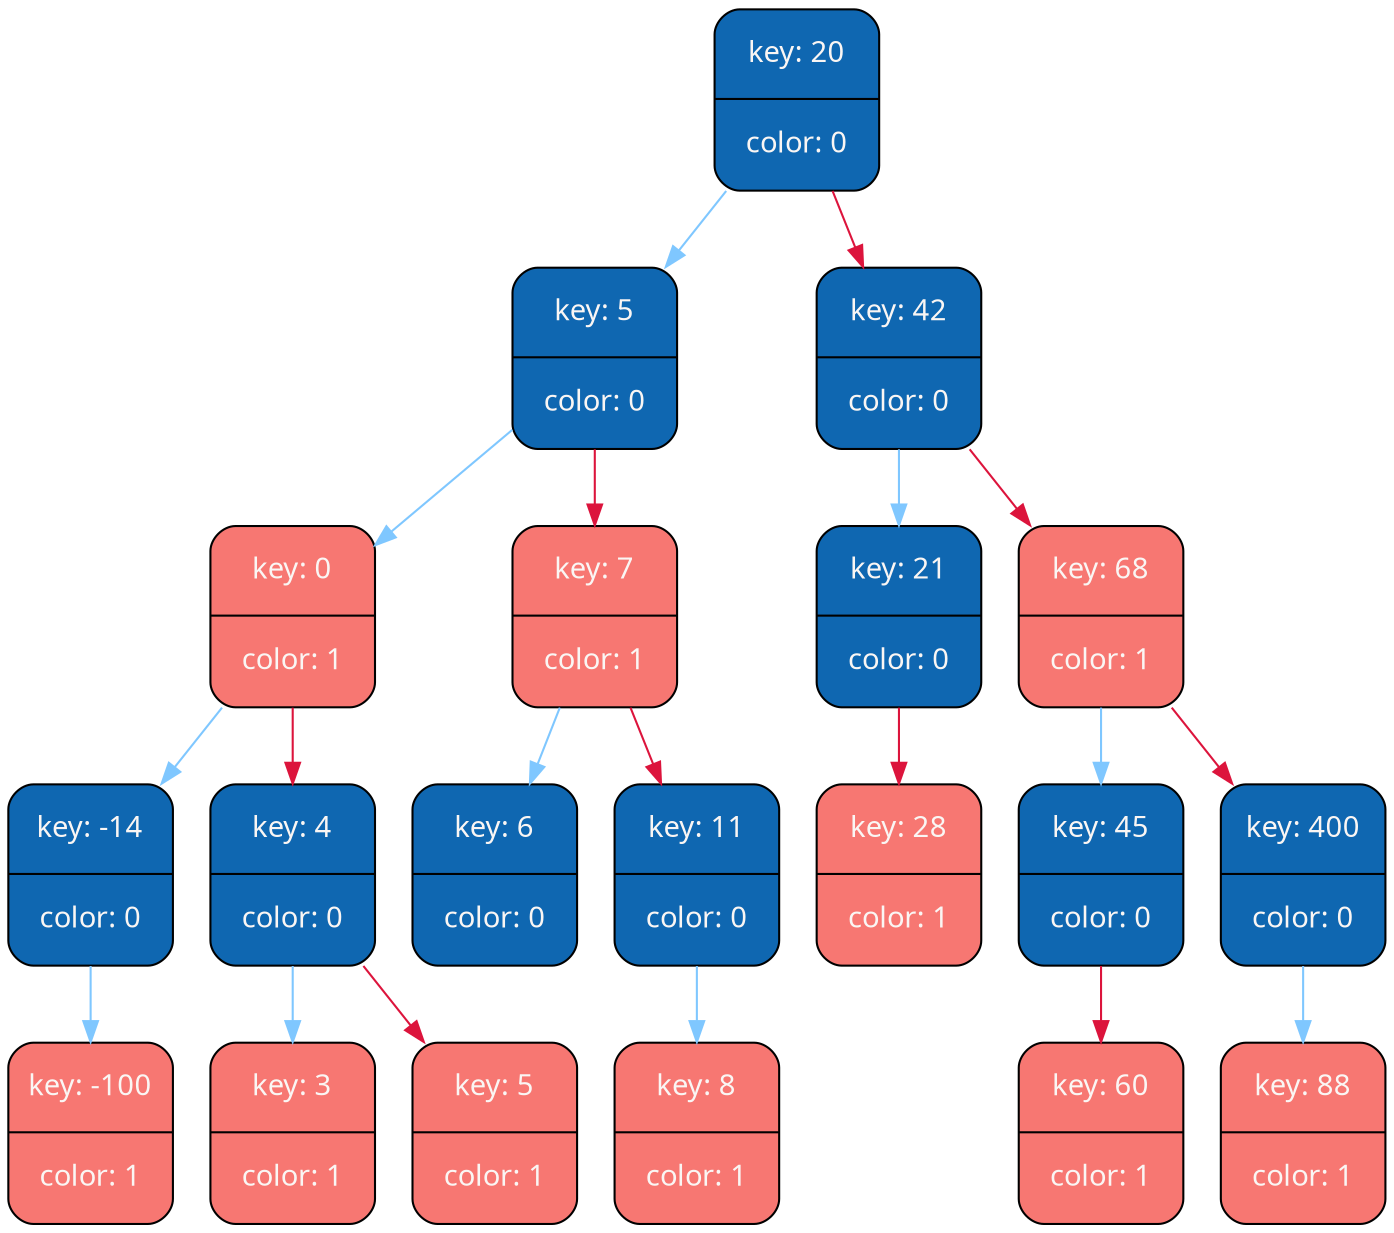 digraph   
{
rankdir = ""
splines = "true"

node0x604000000410 [shape      = "Mrecord", width = 1.1, height = 1.21,  fillcolor   = "#0F67B1", style = "filled", fontcolor= " #FAF6F4", fontname = "Calibri", color = "0", label = "{key: 20| color: 0}"]
node0x604000000410 -> node0x6040000003d0 [color = "#7FC7FF", style = "", constraint = true, fillcolor = "#7FC7FF",   fontcolor = "", fontname = "Calibri", label = ""];
node0x6040000003d0 [shape      = "Mrecord", width = 1.1, height = 1.21,  fillcolor   = "#0F67B1", style = "filled", fontcolor= " #FAF6F4", fontname = "Calibri", color = "0", label = "{key: 5| color: 0}"]
node0x6040000003d0 -> node0x6040000004d0 [color = "#7FC7FF", style = "", constraint = true, fillcolor = "#7FC7FF",   fontcolor = "", fontname = "Calibri", label = ""];
node0x6040000004d0 [shape      = "Mrecord", width = 1.1, height = 1.21,  fillcolor   = "#F77772", style = "filled", fontcolor= " #FAF6F4", fontname = "Calibri", color = "1", label = "{key: 0| color: 1}"]
node0x6040000004d0 -> node0x604000000490 [color = "#7FC7FF", style = "", constraint = true, fillcolor = "#7FC7FF",   fontcolor = "", fontname = "Calibri", label = ""];
node0x604000000490 [shape      = "Mrecord", width = 1.1, height = 1.21,  fillcolor   = "#0F67B1", style = "filled", fontcolor= " #FAF6F4", fontname = "Calibri", color = "0", label = "{key: -14| color: 0}"]
node0x604000000490 -> node0x604000000610 [color = "#7FC7FF", style = "", constraint = true, fillcolor = "#7FC7FF",   fontcolor = "", fontname = "Calibri", label = ""];
node0x604000000610 [shape      = "Mrecord", width = 1.1, height = 1.21,  fillcolor   = "#F77772", style = "filled", fontcolor= " #FAF6F4", fontname = "Calibri", color = "1", label = "{key: -100| color: 1}"]
node0x6040000004d0 -> node0x604000000750 [color = "#DC143C", style = "", constraint = true, fillcolor = "#DC143C",   fontcolor = "", fontname = "Calibri", label = ""];
node0x604000000750 [shape      = "Mrecord", width = 1.1, height = 1.21,  fillcolor   = "#0F67B1", style = "filled", fontcolor= " #FAF6F4", fontname = "Calibri", color = "0", label = "{key: 4| color: 0}"]
node0x604000000750 -> node0x604000000510 [color = "#7FC7FF", style = "", constraint = true, fillcolor = "#7FC7FF",   fontcolor = "", fontname = "Calibri", label = ""];
node0x604000000510 [shape      = "Mrecord", width = 1.1, height = 1.21,  fillcolor   = "#F77772", style = "filled", fontcolor= " #FAF6F4", fontname = "Calibri", color = "1", label = "{key: 3| color: 1}"]
node0x604000000750 -> node0x604000000790 [color = "#DC143C", style = "", constraint = true, fillcolor = "#DC143C",   fontcolor = "", fontname = "Calibri", label = ""];
node0x604000000790 [shape      = "Mrecord", width = 1.1, height = 1.21,  fillcolor   = "#F77772", style = "filled", fontcolor= " #FAF6F4", fontname = "Calibri", color = "1", label = "{key: 5| color: 1}"]
node0x6040000003d0 -> node0x604000000810 [color = "#DC143C", style = "", constraint = true, fillcolor = "#DC143C",   fontcolor = "", fontname = "Calibri", label = ""];
node0x604000000810 [shape      = "Mrecord", width = 1.1, height = 1.21,  fillcolor   = "#F77772", style = "filled", fontcolor= " #FAF6F4", fontname = "Calibri", color = "1", label = "{key: 7| color: 1}"]
node0x604000000810 -> node0x6040000007d0 [color = "#7FC7FF", style = "", constraint = true, fillcolor = "#7FC7FF",   fontcolor = "", fontname = "Calibri", label = ""];
node0x6040000007d0 [shape      = "Mrecord", width = 1.1, height = 1.21,  fillcolor   = "#0F67B1", style = "filled", fontcolor= " #FAF6F4", fontname = "Calibri", color = "0", label = "{key: 6| color: 0}"]
node0x604000000810 -> node0x604000000590 [color = "#DC143C", style = "", constraint = true, fillcolor = "#DC143C",   fontcolor = "", fontname = "Calibri", label = ""];
node0x604000000590 [shape      = "Mrecord", width = 1.1, height = 1.21,  fillcolor   = "#0F67B1", style = "filled", fontcolor= " #FAF6F4", fontname = "Calibri", color = "0", label = "{key: 11| color: 0}"]
node0x604000000590 -> node0x604000000850 [color = "#7FC7FF", style = "", constraint = true, fillcolor = "#7FC7FF",   fontcolor = "", fontname = "Calibri", label = ""];
node0x604000000850 [shape      = "Mrecord", width = 1.1, height = 1.21,  fillcolor   = "#F77772", style = "filled", fontcolor= " #FAF6F4", fontname = "Calibri", color = "1", label = "{key: 8| color: 1}"]
node0x604000000410 -> node0x604000000550 [color = "#DC143C", style = "", constraint = true, fillcolor = "#DC143C",   fontcolor = "", fontname = "Calibri", label = ""];
node0x604000000550 [shape      = "Mrecord", width = 1.1, height = 1.21,  fillcolor   = "#0F67B1", style = "filled", fontcolor= " #FAF6F4", fontname = "Calibri", color = "0", label = "{key: 42| color: 0}"]
node0x604000000550 -> node0x604000000450 [color = "#7FC7FF", style = "", constraint = true, fillcolor = "#7FC7FF",   fontcolor = "", fontname = "Calibri", label = ""];
node0x604000000450 [shape      = "Mrecord", width = 1.1, height = 1.21,  fillcolor   = "#0F67B1", style = "filled", fontcolor= " #FAF6F4", fontname = "Calibri", color = "0", label = "{key: 21| color: 0}"]
node0x604000000450 -> node0x604000000890 [color = "#DC143C", style = "", constraint = true, fillcolor = "#DC143C",   fontcolor = "", fontname = "Calibri", label = ""];
node0x604000000890 [shape      = "Mrecord", width = 1.1, height = 1.21,  fillcolor   = "#F77772", style = "filled", fontcolor= " #FAF6F4", fontname = "Calibri", color = "1", label = "{key: 28| color: 1}"]
node0x604000000550 -> node0x604000000690 [color = "#DC143C", style = "", constraint = true, fillcolor = "#DC143C",   fontcolor = "", fontname = "Calibri", label = ""];
node0x604000000690 [shape      = "Mrecord", width = 1.1, height = 1.21,  fillcolor   = "#F77772", style = "filled", fontcolor= " #FAF6F4", fontname = "Calibri", color = "1", label = "{key: 68| color: 1}"]
node0x604000000690 -> node0x6040000005d0 [color = "#7FC7FF", style = "", constraint = true, fillcolor = "#7FC7FF",   fontcolor = "", fontname = "Calibri", label = ""];
node0x6040000005d0 [shape      = "Mrecord", width = 1.1, height = 1.21,  fillcolor   = "#0F67B1", style = "filled", fontcolor= " #FAF6F4", fontname = "Calibri", color = "0", label = "{key: 45| color: 0}"]
node0x6040000005d0 -> node0x604000000710 [color = "#DC143C", style = "", constraint = true, fillcolor = "#DC143C",   fontcolor = "", fontname = "Calibri", label = ""];
node0x604000000710 [shape      = "Mrecord", width = 1.1, height = 1.21,  fillcolor   = "#F77772", style = "filled", fontcolor= " #FAF6F4", fontname = "Calibri", color = "1", label = "{key: 60| color: 1}"]
node0x604000000690 -> node0x604000000650 [color = "#DC143C", style = "", constraint = true, fillcolor = "#DC143C",   fontcolor = "", fontname = "Calibri", label = ""];
node0x604000000650 [shape      = "Mrecord", width = 1.1, height = 1.21,  fillcolor   = "#0F67B1", style = "filled", fontcolor= " #FAF6F4", fontname = "Calibri", color = "0", label = "{key: 400| color: 0}"]
node0x604000000650 -> node0x6040000006d0 [color = "#7FC7FF", style = "", constraint = true, fillcolor = "#7FC7FF",   fontcolor = "", fontname = "Calibri", label = ""];
node0x6040000006d0 [shape      = "Mrecord", width = 1.1, height = 1.21,  fillcolor   = "#F77772", style = "filled", fontcolor= " #FAF6F4", fontname = "Calibri", color = "1", label = "{key: 88| color: 1}"]
}
